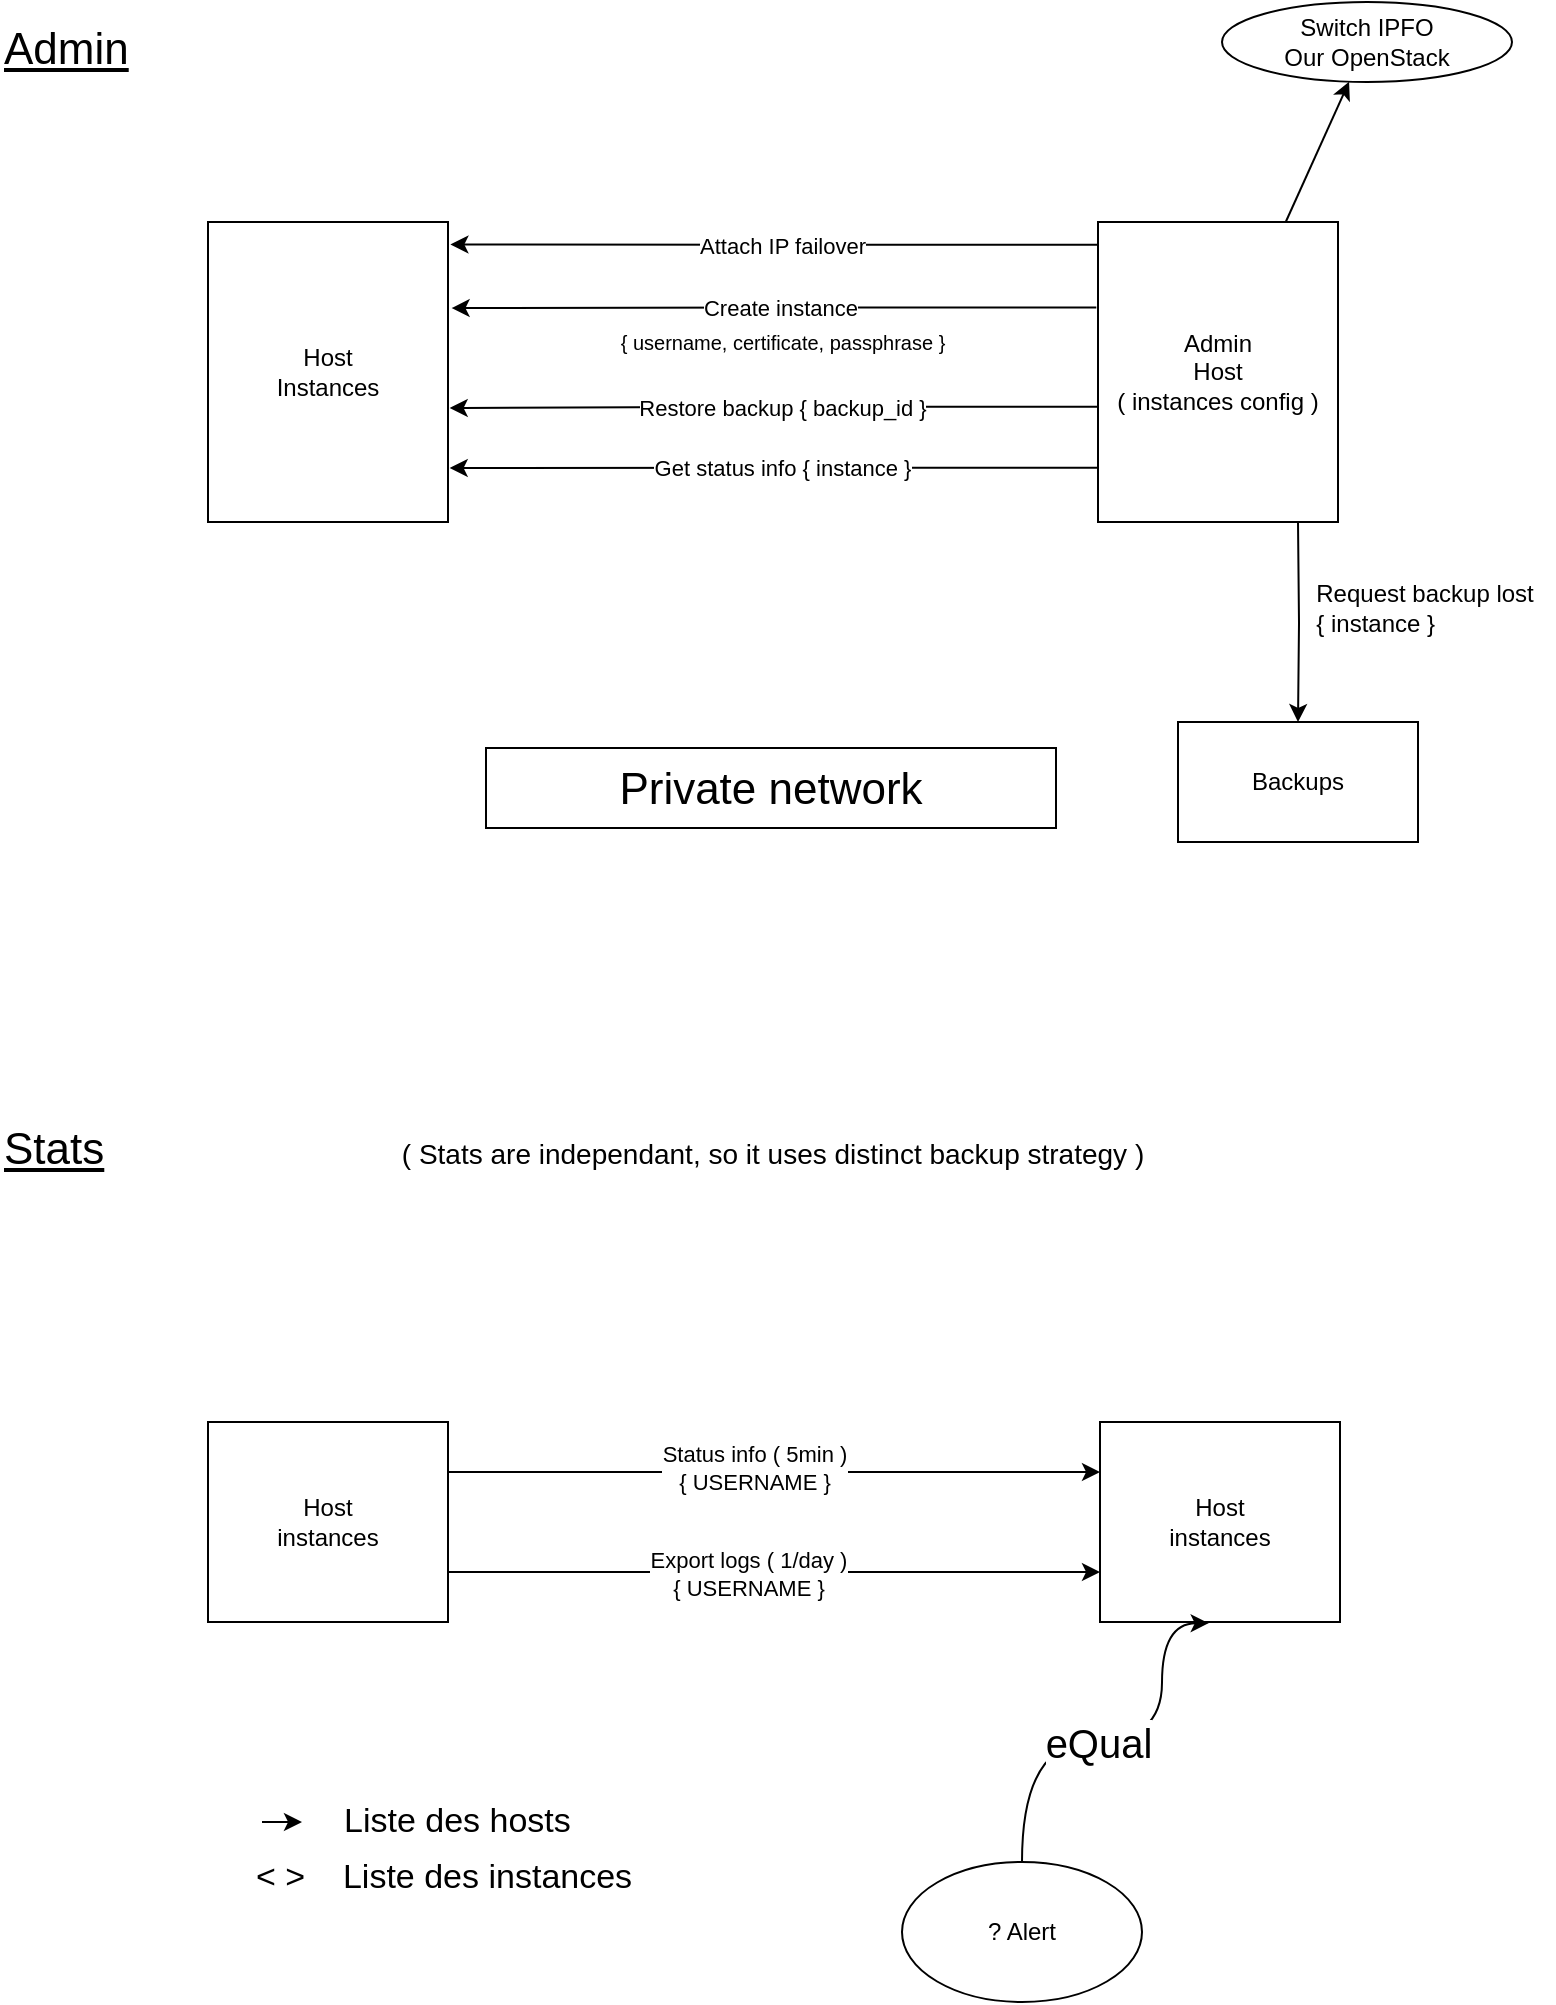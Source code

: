 <mxfile version="24.2.5" type="device">
  <diagram name="Host instance strategy" id="2YBvvXClWsGukQMizWep">
    <mxGraphModel dx="1912" dy="1115" grid="1" gridSize="10" guides="1" tooltips="1" connect="1" arrows="1" fold="1" page="1" pageScale="1" pageWidth="850" pageHeight="1100" math="0" shadow="0">
      <root>
        <mxCell id="0" />
        <mxCell id="1" parent="0" />
        <mxCell id="HNctt18qTdj9UZDiPTxx-2" value="Host&lt;br&gt;Instances" style="whiteSpace=wrap;html=1;" vertex="1" parent="1">
          <mxGeometry x="143" y="140" width="120" height="150" as="geometry" />
        </mxCell>
        <mxCell id="HNctt18qTdj9UZDiPTxx-3" value="&lt;font style=&quot;font-size: 22px;&quot;&gt;&lt;u&gt;Admin&lt;/u&gt;&lt;/font&gt;" style="text;html=1;align=left;verticalAlign=middle;resizable=0;points=[];autosize=1;strokeColor=none;fillColor=none;" vertex="1" parent="1">
          <mxGeometry x="39" y="34" width="90" height="40" as="geometry" />
        </mxCell>
        <mxCell id="HNctt18qTdj9UZDiPTxx-4" value="&lt;font style=&quot;font-size: 22px;&quot;&gt;&lt;u&gt;Stats&lt;/u&gt;&lt;/font&gt;" style="text;html=1;align=left;verticalAlign=middle;resizable=0;points=[];autosize=1;strokeColor=none;fillColor=none;" vertex="1" parent="1">
          <mxGeometry x="39" y="584" width="70" height="40" as="geometry" />
        </mxCell>
        <mxCell id="HNctt18qTdj9UZDiPTxx-7" value="" style="rounded=0;orthogonalLoop=1;jettySize=auto;html=1;" edge="1" parent="1" source="HNctt18qTdj9UZDiPTxx-5" target="HNctt18qTdj9UZDiPTxx-6">
          <mxGeometry relative="1" as="geometry" />
        </mxCell>
        <mxCell id="HNctt18qTdj9UZDiPTxx-8" style="edgeStyle=orthogonalEdgeStyle;rounded=0;orthogonalLoop=1;jettySize=auto;html=1;entryX=1.01;entryY=0.075;entryDx=0;entryDy=0;exitX=-0.003;exitY=0.076;exitDx=0;exitDy=0;exitPerimeter=0;entryPerimeter=0;" edge="1" parent="1" source="HNctt18qTdj9UZDiPTxx-5" target="HNctt18qTdj9UZDiPTxx-2">
          <mxGeometry relative="1" as="geometry">
            <mxPoint x="610" y="151" as="sourcePoint" />
            <mxPoint x="200" y="151" as="targetPoint" />
          </mxGeometry>
        </mxCell>
        <mxCell id="HNctt18qTdj9UZDiPTxx-9" value="Attach IP failover" style="edgeLabel;html=1;align=center;verticalAlign=middle;resizable=0;points=[];" vertex="1" connectable="0" parent="HNctt18qTdj9UZDiPTxx-8">
          <mxGeometry x="-0.022" y="2" relative="1" as="geometry">
            <mxPoint y="-2" as="offset" />
          </mxGeometry>
        </mxCell>
        <mxCell id="HNctt18qTdj9UZDiPTxx-18" style="edgeStyle=orthogonalEdgeStyle;rounded=0;orthogonalLoop=1;jettySize=auto;html=1;entryX=0.5;entryY=0;entryDx=0;entryDy=0;" edge="1" parent="1" target="HNctt18qTdj9UZDiPTxx-17">
          <mxGeometry relative="1" as="geometry">
            <mxPoint x="688" y="290" as="sourcePoint" />
          </mxGeometry>
        </mxCell>
        <mxCell id="HNctt18qTdj9UZDiPTxx-5" value="Admin&lt;br&gt;Host&lt;br&gt;( instances config )" style="whiteSpace=wrap;html=1;" vertex="1" parent="1">
          <mxGeometry x="588" y="140" width="120" height="150" as="geometry" />
        </mxCell>
        <mxCell id="HNctt18qTdj9UZDiPTxx-6" value="Switch IPFO&lt;br&gt;Our OpenStack" style="ellipse;whiteSpace=wrap;html=1;" vertex="1" parent="1">
          <mxGeometry x="650" y="30" width="145" height="40" as="geometry" />
        </mxCell>
        <mxCell id="HNctt18qTdj9UZDiPTxx-10" style="edgeStyle=orthogonalEdgeStyle;rounded=0;orthogonalLoop=1;jettySize=auto;html=1;entryX=1.015;entryY=0.287;entryDx=0;entryDy=0;exitX=-0.007;exitY=0.285;exitDx=0;exitDy=0;exitPerimeter=0;entryPerimeter=0;" edge="1" parent="1" source="HNctt18qTdj9UZDiPTxx-5" target="HNctt18qTdj9UZDiPTxx-2">
          <mxGeometry relative="1" as="geometry">
            <mxPoint x="560" y="183" as="sourcePoint" />
            <mxPoint x="200" y="183" as="targetPoint" />
          </mxGeometry>
        </mxCell>
        <mxCell id="HNctt18qTdj9UZDiPTxx-11" value="Create instance" style="edgeLabel;html=1;align=center;verticalAlign=middle;resizable=0;points=[];" vertex="1" connectable="0" parent="HNctt18qTdj9UZDiPTxx-10">
          <mxGeometry x="-0.022" y="2" relative="1" as="geometry">
            <mxPoint y="-2" as="offset" />
          </mxGeometry>
        </mxCell>
        <mxCell id="HNctt18qTdj9UZDiPTxx-12" value="{ username, certificate, passphrase }" style="text;html=1;align=center;verticalAlign=middle;resizable=0;points=[];autosize=1;strokeColor=none;fillColor=none;fontSize=10;" vertex="1" parent="1">
          <mxGeometry x="335" y="185" width="190" height="30" as="geometry" />
        </mxCell>
        <mxCell id="HNctt18qTdj9UZDiPTxx-13" style="edgeStyle=orthogonalEdgeStyle;rounded=0;orthogonalLoop=1;jettySize=auto;html=1;entryX=1.007;entryY=0.62;entryDx=0;entryDy=0;exitX=0.003;exitY=0.616;exitDx=0;exitDy=0;exitPerimeter=0;entryPerimeter=0;" edge="1" parent="1" source="HNctt18qTdj9UZDiPTxx-5" target="HNctt18qTdj9UZDiPTxx-2">
          <mxGeometry relative="1" as="geometry">
            <mxPoint x="610" y="233" as="sourcePoint" />
            <mxPoint x="200" y="233" as="targetPoint" />
          </mxGeometry>
        </mxCell>
        <mxCell id="HNctt18qTdj9UZDiPTxx-14" value="Restore backup { backup_id }" style="edgeLabel;html=1;align=center;verticalAlign=middle;resizable=0;points=[];" vertex="1" connectable="0" parent="HNctt18qTdj9UZDiPTxx-13">
          <mxGeometry x="-0.022" y="2" relative="1" as="geometry">
            <mxPoint y="-2" as="offset" />
          </mxGeometry>
        </mxCell>
        <mxCell id="HNctt18qTdj9UZDiPTxx-15" style="edgeStyle=orthogonalEdgeStyle;rounded=0;orthogonalLoop=1;jettySize=auto;html=1;entryX=1.007;entryY=0.82;entryDx=0;entryDy=0;exitX=0;exitY=0.819;exitDx=0;exitDy=0;exitPerimeter=0;entryPerimeter=0;" edge="1" parent="1" source="HNctt18qTdj9UZDiPTxx-5" target="HNctt18qTdj9UZDiPTxx-2">
          <mxGeometry relative="1" as="geometry">
            <mxPoint x="560" y="263" as="sourcePoint" />
            <mxPoint x="200" y="263" as="targetPoint" />
          </mxGeometry>
        </mxCell>
        <mxCell id="HNctt18qTdj9UZDiPTxx-16" value="Get status info { instance }" style="edgeLabel;html=1;align=center;verticalAlign=middle;resizable=0;points=[];" vertex="1" connectable="0" parent="HNctt18qTdj9UZDiPTxx-15">
          <mxGeometry x="-0.022" y="2" relative="1" as="geometry">
            <mxPoint y="-2" as="offset" />
          </mxGeometry>
        </mxCell>
        <mxCell id="HNctt18qTdj9UZDiPTxx-17" value="Backups" style="whiteSpace=wrap;html=1;" vertex="1" parent="1">
          <mxGeometry x="628" y="390" width="120" height="60" as="geometry" />
        </mxCell>
        <mxCell id="HNctt18qTdj9UZDiPTxx-19" value="Request backup lost&lt;br&gt;&lt;div style=&quot;text-align: left;&quot;&gt;&lt;span style=&quot;background-color: initial;&quot;&gt;{ instance }&lt;/span&gt;&lt;/div&gt;" style="text;html=1;align=center;verticalAlign=middle;resizable=0;points=[];autosize=1;strokeColor=none;fillColor=none;" vertex="1" parent="1">
          <mxGeometry x="686" y="313" width="130" height="40" as="geometry" />
        </mxCell>
        <mxCell id="HNctt18qTdj9UZDiPTxx-21" value="Private network" style="whiteSpace=wrap;html=1;fontSize=22;spacing=0;spacingTop=2;" vertex="1" parent="1">
          <mxGeometry x="282" y="403" width="285" height="40" as="geometry" />
        </mxCell>
        <mxCell id="HNctt18qTdj9UZDiPTxx-22" value="( Stats are independant, so it uses distinct backup strategy )" style="text;html=1;align=center;verticalAlign=middle;resizable=0;points=[];autosize=1;strokeColor=none;fillColor=none;fontSize=14;" vertex="1" parent="1">
          <mxGeometry x="230" y="591" width="390" height="30" as="geometry" />
        </mxCell>
        <mxCell id="HNctt18qTdj9UZDiPTxx-25" style="edgeStyle=orthogonalEdgeStyle;rounded=0;orthogonalLoop=1;jettySize=auto;html=1;exitX=1;exitY=0.25;exitDx=0;exitDy=0;entryX=0;entryY=0.25;entryDx=0;entryDy=0;" edge="1" parent="1" source="HNctt18qTdj9UZDiPTxx-23" target="HNctt18qTdj9UZDiPTxx-24">
          <mxGeometry relative="1" as="geometry" />
        </mxCell>
        <mxCell id="HNctt18qTdj9UZDiPTxx-28" value="Status info ( 5min )&lt;br&gt;{ USERNAME }" style="edgeLabel;html=1;align=center;verticalAlign=middle;resizable=0;points=[];" vertex="1" connectable="0" parent="HNctt18qTdj9UZDiPTxx-25">
          <mxGeometry x="-0.065" y="2" relative="1" as="geometry">
            <mxPoint as="offset" />
          </mxGeometry>
        </mxCell>
        <mxCell id="HNctt18qTdj9UZDiPTxx-27" style="edgeStyle=orthogonalEdgeStyle;rounded=0;orthogonalLoop=1;jettySize=auto;html=1;exitX=1;exitY=0.75;exitDx=0;exitDy=0;entryX=0;entryY=0.75;entryDx=0;entryDy=0;" edge="1" parent="1" source="HNctt18qTdj9UZDiPTxx-23" target="HNctt18qTdj9UZDiPTxx-24">
          <mxGeometry relative="1" as="geometry" />
        </mxCell>
        <mxCell id="HNctt18qTdj9UZDiPTxx-31" value="Export logs ( 1/day )&lt;br&gt;{ USERNAME }" style="edgeLabel;html=1;align=center;verticalAlign=middle;resizable=0;points=[];" vertex="1" connectable="0" parent="HNctt18qTdj9UZDiPTxx-27">
          <mxGeometry x="-0.082" y="-1" relative="1" as="geometry">
            <mxPoint as="offset" />
          </mxGeometry>
        </mxCell>
        <mxCell id="HNctt18qTdj9UZDiPTxx-23" value="Host&lt;br&gt;instances" style="whiteSpace=wrap;html=1;" vertex="1" parent="1">
          <mxGeometry x="143" y="740" width="120" height="100" as="geometry" />
        </mxCell>
        <mxCell id="HNctt18qTdj9UZDiPTxx-24" value="Host&lt;br&gt;instances" style="whiteSpace=wrap;html=1;" vertex="1" parent="1">
          <mxGeometry x="589" y="740" width="120" height="100" as="geometry" />
        </mxCell>
        <mxCell id="HNctt18qTdj9UZDiPTxx-32" value="? Alert" style="ellipse;whiteSpace=wrap;html=1;" vertex="1" parent="1">
          <mxGeometry x="490" y="960" width="120" height="70" as="geometry" />
        </mxCell>
        <mxCell id="HNctt18qTdj9UZDiPTxx-33" style="edgeStyle=orthogonalEdgeStyle;rounded=0;orthogonalLoop=1;jettySize=auto;html=1;entryX=0.453;entryY=1.006;entryDx=0;entryDy=0;entryPerimeter=0;curved=1;" edge="1" parent="1" source="HNctt18qTdj9UZDiPTxx-32" target="HNctt18qTdj9UZDiPTxx-24">
          <mxGeometry relative="1" as="geometry">
            <Array as="points">
              <mxPoint x="550" y="900" />
              <mxPoint x="620" y="900" />
            </Array>
          </mxGeometry>
        </mxCell>
        <mxCell id="HNctt18qTdj9UZDiPTxx-34" value="eQual" style="edgeLabel;html=1;align=center;verticalAlign=middle;resizable=0;points=[];fontSize=20;" vertex="1" connectable="0" parent="HNctt18qTdj9UZDiPTxx-33">
          <mxGeometry x="-0.078" relative="1" as="geometry">
            <mxPoint as="offset" />
          </mxGeometry>
        </mxCell>
        <mxCell id="HNctt18qTdj9UZDiPTxx-35" value="" style="edgeStyle=none;orthogonalLoop=1;jettySize=auto;html=1;rounded=0;" edge="1" parent="1">
          <mxGeometry width="100" relative="1" as="geometry">
            <mxPoint x="170" y="940" as="sourcePoint" />
            <mxPoint x="190" y="940" as="targetPoint" />
            <Array as="points" />
          </mxGeometry>
        </mxCell>
        <mxCell id="HNctt18qTdj9UZDiPTxx-36" value="&lt;font style=&quot;font-size: 17px;&quot;&gt;&amp;lt; &amp;gt;&amp;nbsp; &amp;nbsp; Liste des instances&lt;/font&gt;" style="text;html=1;align=left;verticalAlign=middle;resizable=0;points=[];autosize=1;strokeColor=none;fillColor=none;" vertex="1" parent="1">
          <mxGeometry x="165" y="953" width="210" height="30" as="geometry" />
        </mxCell>
        <mxCell id="HNctt18qTdj9UZDiPTxx-37" value="&lt;span style=&quot;font-size: 17px;&quot;&gt;Liste des hosts&lt;/span&gt;" style="text;html=1;align=left;verticalAlign=middle;resizable=0;points=[];autosize=1;strokeColor=none;fillColor=none;" vertex="1" parent="1">
          <mxGeometry x="209" y="925" width="140" height="30" as="geometry" />
        </mxCell>
      </root>
    </mxGraphModel>
  </diagram>
</mxfile>

